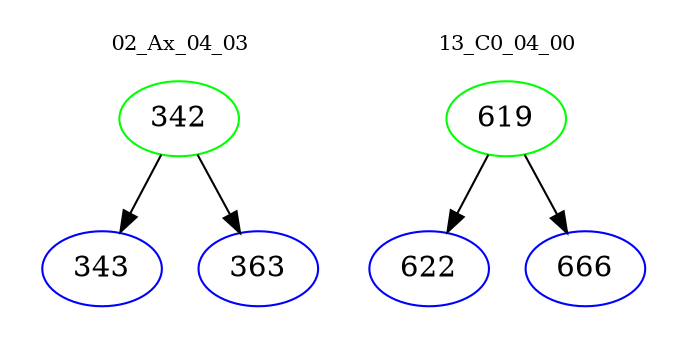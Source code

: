 digraph{
subgraph cluster_0 {
color = white
label = "02_Ax_04_03";
fontsize=10;
T0_342 [label="342", color="green"]
T0_342 -> T0_343 [color="black"]
T0_343 [label="343", color="blue"]
T0_342 -> T0_363 [color="black"]
T0_363 [label="363", color="blue"]
}
subgraph cluster_1 {
color = white
label = "13_C0_04_00";
fontsize=10;
T1_619 [label="619", color="green"]
T1_619 -> T1_622 [color="black"]
T1_622 [label="622", color="blue"]
T1_619 -> T1_666 [color="black"]
T1_666 [label="666", color="blue"]
}
}
